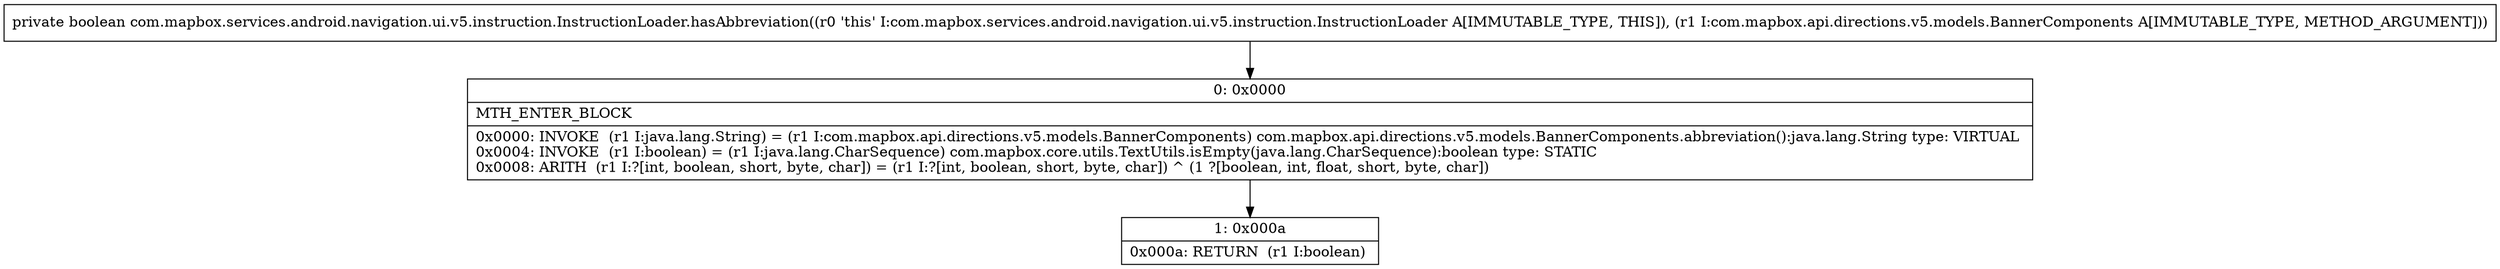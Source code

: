 digraph "CFG forcom.mapbox.services.android.navigation.ui.v5.instruction.InstructionLoader.hasAbbreviation(Lcom\/mapbox\/api\/directions\/v5\/models\/BannerComponents;)Z" {
Node_0 [shape=record,label="{0\:\ 0x0000|MTH_ENTER_BLOCK\l|0x0000: INVOKE  (r1 I:java.lang.String) = (r1 I:com.mapbox.api.directions.v5.models.BannerComponents) com.mapbox.api.directions.v5.models.BannerComponents.abbreviation():java.lang.String type: VIRTUAL \l0x0004: INVOKE  (r1 I:boolean) = (r1 I:java.lang.CharSequence) com.mapbox.core.utils.TextUtils.isEmpty(java.lang.CharSequence):boolean type: STATIC \l0x0008: ARITH  (r1 I:?[int, boolean, short, byte, char]) = (r1 I:?[int, boolean, short, byte, char]) ^ (1 ?[boolean, int, float, short, byte, char]) \l}"];
Node_1 [shape=record,label="{1\:\ 0x000a|0x000a: RETURN  (r1 I:boolean) \l}"];
MethodNode[shape=record,label="{private boolean com.mapbox.services.android.navigation.ui.v5.instruction.InstructionLoader.hasAbbreviation((r0 'this' I:com.mapbox.services.android.navigation.ui.v5.instruction.InstructionLoader A[IMMUTABLE_TYPE, THIS]), (r1 I:com.mapbox.api.directions.v5.models.BannerComponents A[IMMUTABLE_TYPE, METHOD_ARGUMENT])) }"];
MethodNode -> Node_0;
Node_0 -> Node_1;
}


